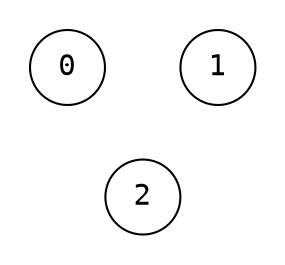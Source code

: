 digraph {
    node [shape=circle, fontname="monospace"];
    edge [arrowsize=0.6];
    layout=neato;
    mode="sgd";
    normalize=true;
    maxiter=10000;
    pad=0.2;

    0 -> 1 -> 2 -> 0 [style=invis];
}